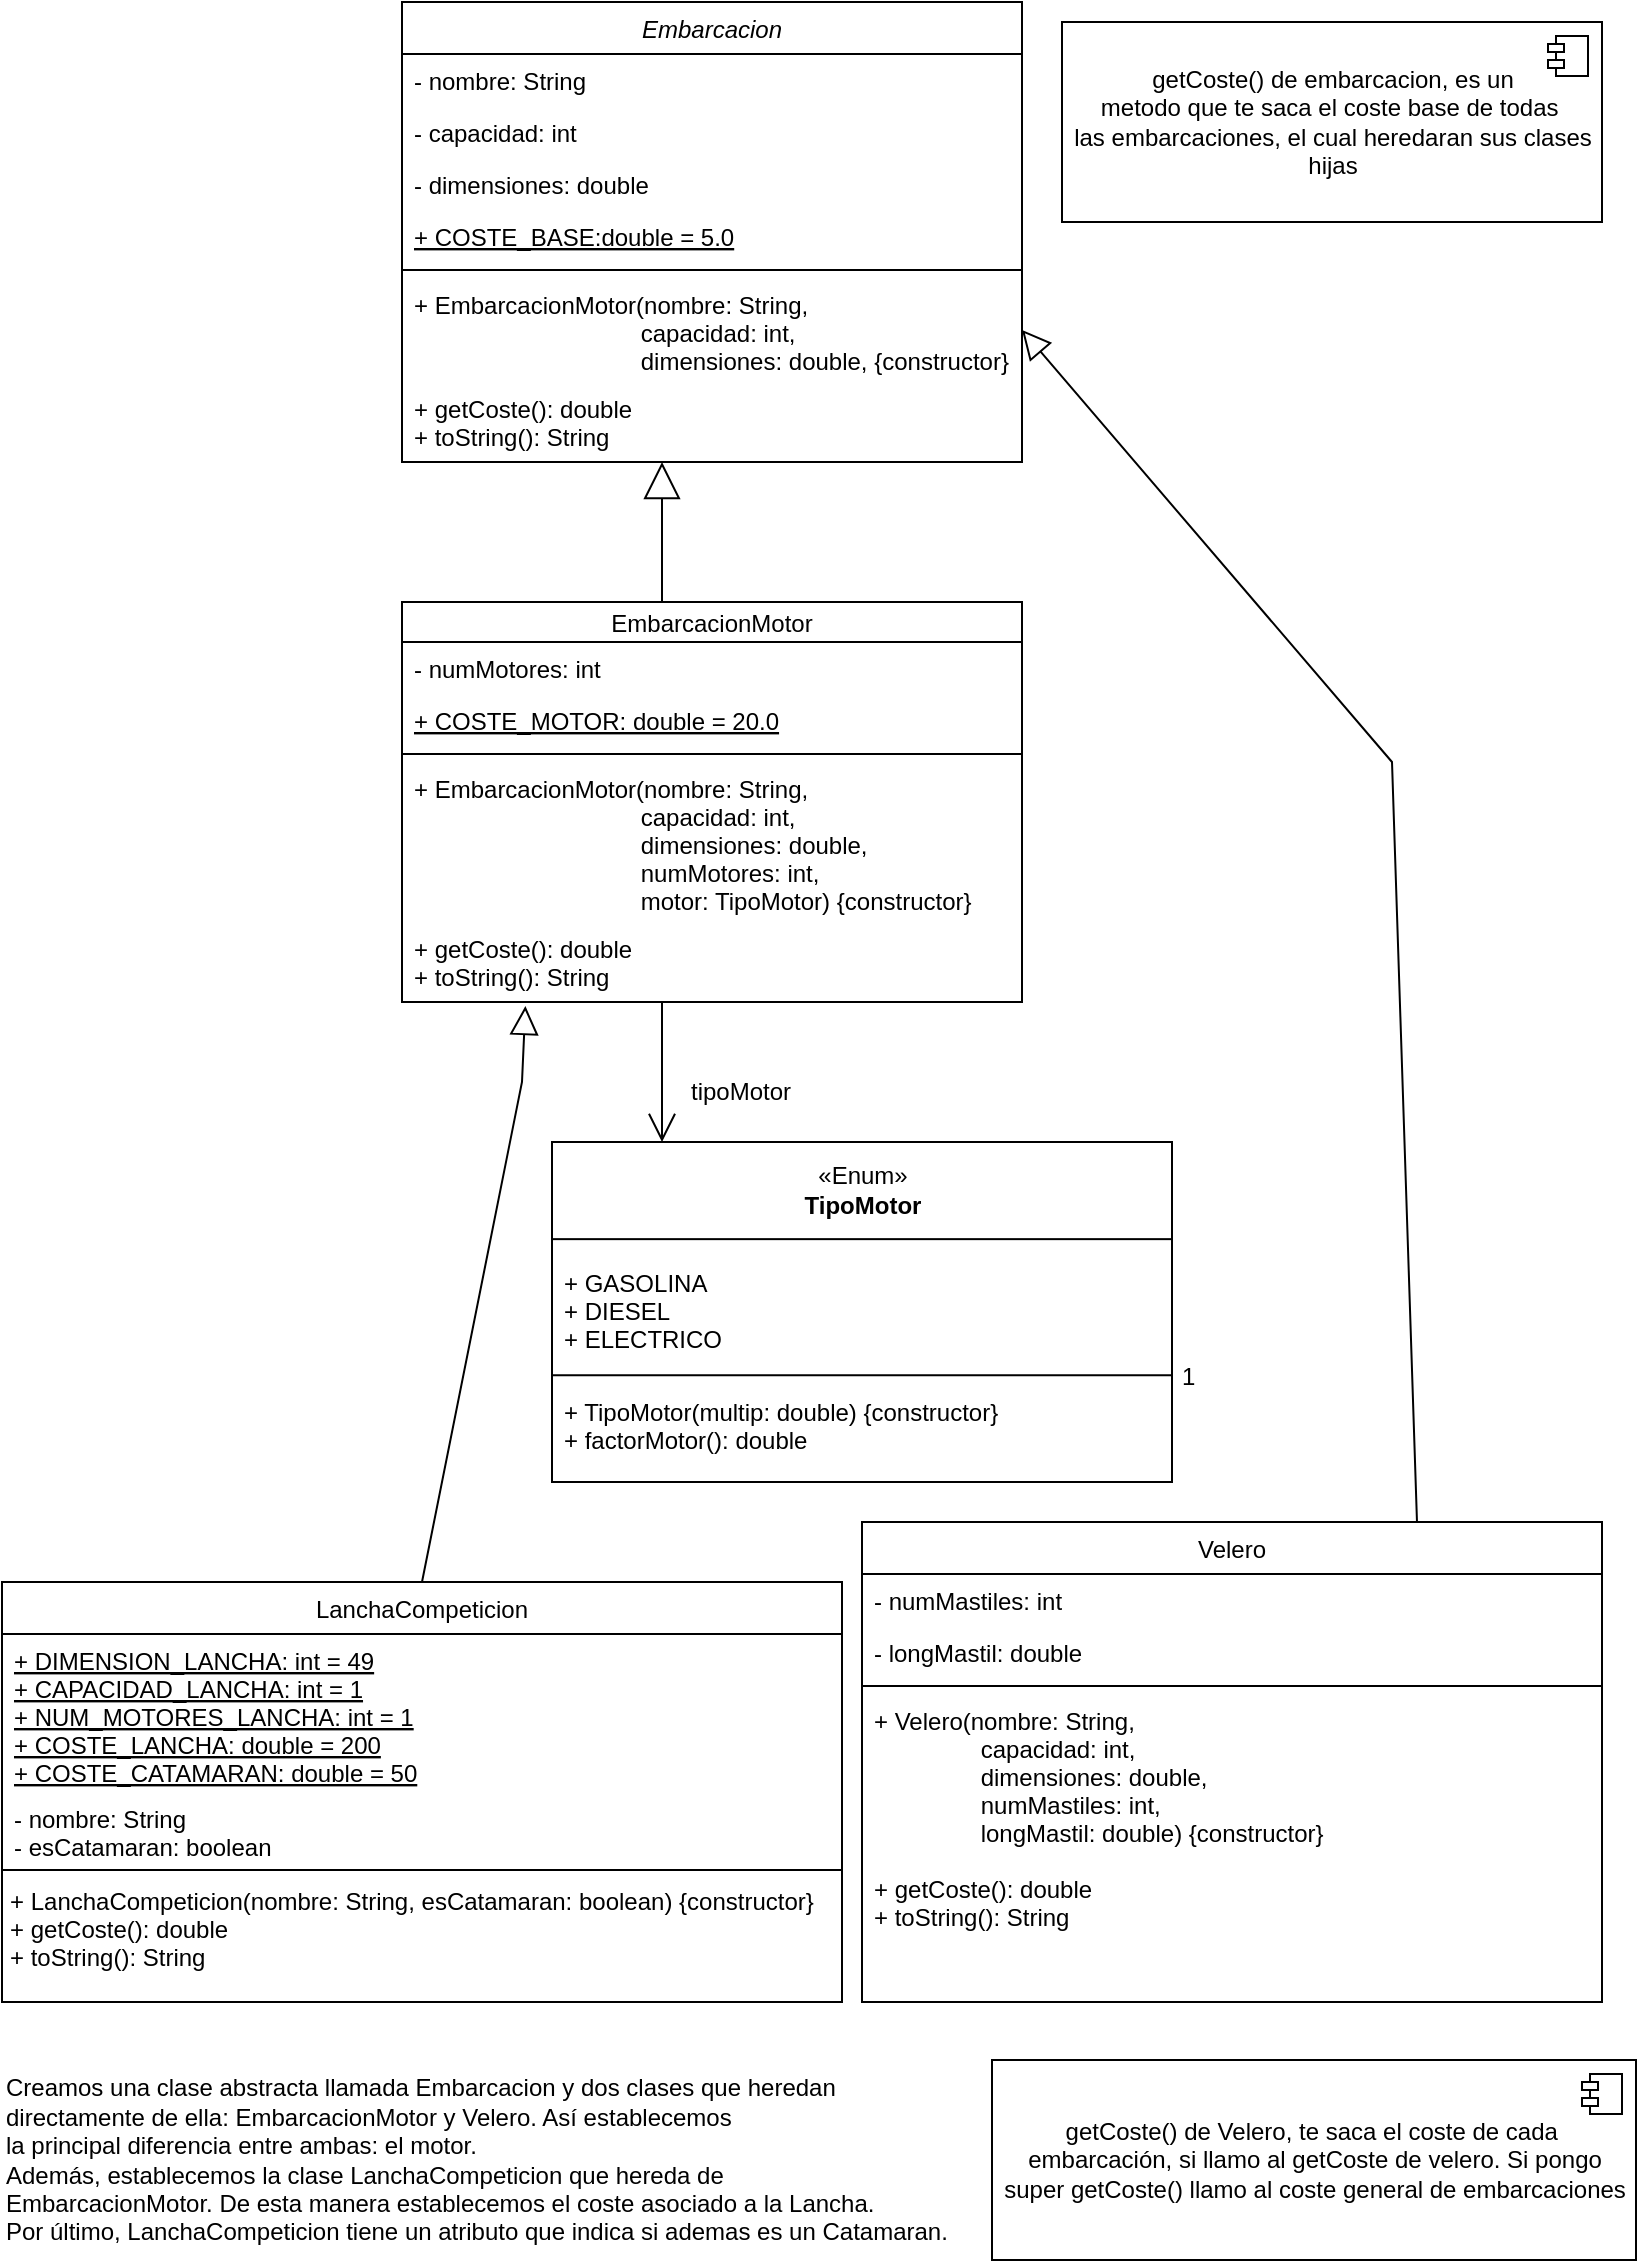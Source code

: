 <mxfile version="20.8.16" type="device"><diagram id="C5RBs43oDa-KdzZeNtuy" name="Page-1"><mxGraphModel dx="2390" dy="1470" grid="1" gridSize="10" guides="1" tooltips="1" connect="1" arrows="1" fold="1" page="1" pageScale="1" pageWidth="827" pageHeight="1169" background="#ffffff" math="0" shadow="0"><root><mxCell id="WIyWlLk6GJQsqaUBKTNV-0"/><mxCell id="WIyWlLk6GJQsqaUBKTNV-1" parent="WIyWlLk6GJQsqaUBKTNV-0"/><mxCell id="q1MAevqXNKdYAhjecv04-23" value="Embarcacion" style="swimlane;fontStyle=2;childLayout=stackLayout;horizontal=1;startSize=26;fillColor=none;horizontalStack=0;resizeParent=1;resizeParentMax=0;resizeLast=0;collapsible=1;marginBottom=0;" parent="WIyWlLk6GJQsqaUBKTNV-1" vertex="1"><mxGeometry x="205" y="20" width="310" height="230" as="geometry"><mxRectangle x="274" y="80" width="100" height="30" as="alternateBounds"/></mxGeometry></mxCell><mxCell id="q1MAevqXNKdYAhjecv04-24" value="- nombre: String" style="text;strokeColor=none;fillColor=none;align=left;verticalAlign=top;spacingLeft=4;spacingRight=4;overflow=hidden;rotatable=0;points=[[0,0.5],[1,0.5]];portConstraint=eastwest;" parent="q1MAevqXNKdYAhjecv04-23" vertex="1"><mxGeometry y="26" width="310" height="26" as="geometry"/></mxCell><mxCell id="q1MAevqXNKdYAhjecv04-32" value="- capacidad: int" style="text;strokeColor=none;fillColor=none;align=left;verticalAlign=top;spacingLeft=4;spacingRight=4;overflow=hidden;rotatable=0;points=[[0,0.5],[1,0.5]];portConstraint=eastwest;" parent="q1MAevqXNKdYAhjecv04-23" vertex="1"><mxGeometry y="52" width="310" height="26" as="geometry"/></mxCell><mxCell id="q1MAevqXNKdYAhjecv04-25" value="- dimensiones: double" style="text;strokeColor=none;fillColor=none;align=left;verticalAlign=top;spacingLeft=4;spacingRight=4;overflow=hidden;rotatable=0;points=[[0,0.5],[1,0.5]];portConstraint=eastwest;" parent="q1MAevqXNKdYAhjecv04-23" vertex="1"><mxGeometry y="78" width="310" height="26" as="geometry"/></mxCell><mxCell id="q1MAevqXNKdYAhjecv04-33" value="+ COSTE_BASE:double = 5.0" style="text;strokeColor=none;fillColor=none;align=left;verticalAlign=top;spacingLeft=4;spacingRight=4;overflow=hidden;rotatable=0;points=[[0,0.5],[1,0.5]];portConstraint=eastwest;fontStyle=4" parent="q1MAevqXNKdYAhjecv04-23" vertex="1"><mxGeometry y="104" width="310" height="26" as="geometry"/></mxCell><mxCell id="q1MAevqXNKdYAhjecv04-37" value="" style="line;strokeWidth=1;fillColor=none;align=left;verticalAlign=middle;spacingTop=-1;spacingLeft=3;spacingRight=3;rotatable=0;labelPosition=right;points=[];portConstraint=eastwest;strokeColor=inherit;" parent="q1MAevqXNKdYAhjecv04-23" vertex="1"><mxGeometry y="130" width="310" height="8" as="geometry"/></mxCell><mxCell id="q1MAevqXNKdYAhjecv04-26" value="+ EmbarcacionMotor(nombre: String,&#10;                                  capacidad: int, &#10;                                  dimensiones: double, {constructor}&#10; &#10;    " style="text;strokeColor=none;fillColor=none;align=left;verticalAlign=top;spacingLeft=4;spacingRight=4;overflow=hidden;rotatable=0;points=[[0,0.5],[1,0.5]];portConstraint=eastwest;" parent="q1MAevqXNKdYAhjecv04-23" vertex="1"><mxGeometry y="138" width="310" height="52" as="geometry"/></mxCell><mxCell id="q1MAevqXNKdYAhjecv04-41" value="+ getCoste(): double&#10;+ toString(): String&#10; &#10;    " style="text;strokeColor=none;fillColor=none;align=left;verticalAlign=top;spacingLeft=4;spacingRight=4;overflow=hidden;rotatable=0;points=[[0,0.5],[1,0.5]];portConstraint=eastwest;" parent="q1MAevqXNKdYAhjecv04-23" vertex="1"><mxGeometry y="190" width="310" height="40" as="geometry"/></mxCell><mxCell id="q1MAevqXNKdYAhjecv04-44" value="" style="endArrow=block;endSize=16;endFill=0;html=1;rounded=0;" parent="WIyWlLk6GJQsqaUBKTNV-1" edge="1"><mxGeometry x="-0.143" y="-30" width="160" relative="1" as="geometry"><mxPoint x="335" y="320" as="sourcePoint"/><mxPoint x="335" y="250" as="targetPoint"/><mxPoint as="offset"/></mxGeometry></mxCell><mxCell id="q1MAevqXNKdYAhjecv04-47" value="EmbarcacionMotor" style="swimlane;fontStyle=0;childLayout=stackLayout;horizontal=1;startSize=20;fillColor=none;horizontalStack=0;resizeParent=1;resizeParentMax=0;resizeLast=0;collapsible=1;marginBottom=0;" parent="WIyWlLk6GJQsqaUBKTNV-1" vertex="1"><mxGeometry x="205" y="320" width="310" height="200" as="geometry"/></mxCell><mxCell id="q1MAevqXNKdYAhjecv04-48" value="- numMotores: int" style="text;strokeColor=none;fillColor=none;align=left;verticalAlign=top;spacingLeft=4;spacingRight=4;overflow=hidden;rotatable=0;points=[[0,0.5],[1,0.5]];portConstraint=eastwest;" parent="q1MAevqXNKdYAhjecv04-47" vertex="1"><mxGeometry y="20" width="310" height="26" as="geometry"/></mxCell><mxCell id="q1MAevqXNKdYAhjecv04-52" value="+ COSTE_MOTOR: double = 20.0" style="text;strokeColor=none;fillColor=none;align=left;verticalAlign=top;spacingLeft=4;spacingRight=4;overflow=hidden;rotatable=0;points=[[0,0.5],[1,0.5]];portConstraint=eastwest;fontStyle=4" parent="q1MAevqXNKdYAhjecv04-47" vertex="1"><mxGeometry y="46" width="310" height="26" as="geometry"/></mxCell><mxCell id="q1MAevqXNKdYAhjecv04-58" value="" style="line;strokeWidth=1;fillColor=none;align=left;verticalAlign=middle;spacingTop=-1;spacingLeft=3;spacingRight=3;rotatable=0;labelPosition=right;points=[];portConstraint=eastwest;strokeColor=inherit;" parent="q1MAevqXNKdYAhjecv04-47" vertex="1"><mxGeometry y="72" width="310" height="8" as="geometry"/></mxCell><mxCell id="q1MAevqXNKdYAhjecv04-51" value="+ EmbarcacionMotor(nombre: String,&#10;                                  capacidad: int,&#10;                                  dimensiones: double,&#10;                                  numMotores: int,&#10;                                  motor: TipoMotor) {constructor}&#10; &#10;    " style="text;strokeColor=none;fillColor=none;align=left;verticalAlign=top;spacingLeft=4;spacingRight=4;overflow=hidden;rotatable=0;points=[[0,0.5],[1,0.5]];portConstraint=eastwest;fontStyle=0" parent="q1MAevqXNKdYAhjecv04-47" vertex="1"><mxGeometry y="80" width="310" height="80" as="geometry"/></mxCell><mxCell id="q1MAevqXNKdYAhjecv04-55" value="+ getCoste(): double&#10;+ toString(): String" style="text;strokeColor=none;fillColor=none;align=left;verticalAlign=top;spacingLeft=4;spacingRight=4;overflow=hidden;rotatable=0;points=[[0,0.5],[1,0.5]];portConstraint=eastwest;fontStyle=0" parent="q1MAevqXNKdYAhjecv04-47" vertex="1"><mxGeometry y="160" width="310" height="40" as="geometry"/></mxCell><mxCell id="q1MAevqXNKdYAhjecv04-62" value="tipoMotor" style="text;html=1;align=center;verticalAlign=middle;resizable=0;points=[];autosize=1;strokeColor=none;fillColor=none;" parent="WIyWlLk6GJQsqaUBKTNV-1" vertex="1"><mxGeometry x="339" y="550" width="70" height="30" as="geometry"/></mxCell><mxCell id="q1MAevqXNKdYAhjecv04-63" value="" style="endArrow=open;endFill=1;endSize=12;html=1;rounded=0;" parent="WIyWlLk6GJQsqaUBKTNV-1" edge="1"><mxGeometry width="160" relative="1" as="geometry"><mxPoint x="335" y="520" as="sourcePoint"/><mxPoint x="335" y="590" as="targetPoint"/></mxGeometry></mxCell><mxCell id="q1MAevqXNKdYAhjecv04-95" value="Velero" style="swimlane;fontStyle=0;childLayout=stackLayout;horizontal=1;startSize=26;fillColor=none;horizontalStack=0;resizeParent=1;resizeParentMax=0;resizeLast=0;collapsible=1;marginBottom=0;" parent="WIyWlLk6GJQsqaUBKTNV-1" vertex="1"><mxGeometry x="435" y="780" width="370" height="240" as="geometry"/></mxCell><mxCell id="q1MAevqXNKdYAhjecv04-96" value="- numMastiles: int" style="text;strokeColor=none;fillColor=none;align=left;verticalAlign=top;spacingLeft=4;spacingRight=4;overflow=hidden;rotatable=0;points=[[0,0.5],[1,0.5]];portConstraint=eastwest;" parent="q1MAevqXNKdYAhjecv04-95" vertex="1"><mxGeometry y="26" width="370" height="26" as="geometry"/></mxCell><mxCell id="q1MAevqXNKdYAhjecv04-105" value="- longMastil: double" style="text;strokeColor=none;fillColor=none;align=left;verticalAlign=top;spacingLeft=4;spacingRight=4;overflow=hidden;rotatable=0;points=[[0,0.5],[1,0.5]];portConstraint=eastwest;" parent="q1MAevqXNKdYAhjecv04-95" vertex="1"><mxGeometry y="52" width="370" height="26" as="geometry"/></mxCell><mxCell id="q1MAevqXNKdYAhjecv04-106" value="" style="line;strokeWidth=1;fillColor=none;align=left;verticalAlign=middle;spacingTop=-1;spacingLeft=3;spacingRight=3;rotatable=0;labelPosition=right;points=[];portConstraint=eastwest;strokeColor=inherit;" parent="q1MAevqXNKdYAhjecv04-95" vertex="1"><mxGeometry y="78" width="370" height="8" as="geometry"/></mxCell><mxCell id="q1MAevqXNKdYAhjecv04-97" value="+ Velero(nombre: String,&#10;                capacidad: int,&#10;                dimensiones: double,&#10;                numMastiles: int,&#10;                longMastil: double) {constructor}&#10;&#10;+ getCoste(): double&#10;+ toString(): String&#10;" style="text;strokeColor=none;fillColor=none;align=left;verticalAlign=top;spacingLeft=4;spacingRight=4;overflow=hidden;rotatable=0;points=[[0,0.5],[1,0.5]];portConstraint=eastwest;" parent="q1MAevqXNKdYAhjecv04-95" vertex="1"><mxGeometry y="86" width="370" height="154" as="geometry"/></mxCell><mxCell id="q1MAevqXNKdYAhjecv04-101" value="getCoste() de embarcacion, es un&lt;br&gt;metodo que te saca el coste base de todas&amp;nbsp;&lt;br&gt;las embarcaciones, el cual heredaran sus clases&lt;br&gt;hijas" style="html=1;dropTarget=0;" parent="WIyWlLk6GJQsqaUBKTNV-1" vertex="1"><mxGeometry x="535" y="30" width="270" height="100" as="geometry"/></mxCell><mxCell id="q1MAevqXNKdYAhjecv04-102" value="" style="shape=module;jettyWidth=8;jettyHeight=4;" parent="q1MAevqXNKdYAhjecv04-101" vertex="1"><mxGeometry x="1" width="20" height="20" relative="1" as="geometry"><mxPoint x="-27" y="7" as="offset"/></mxGeometry></mxCell><mxCell id="q1MAevqXNKdYAhjecv04-103" value="getCoste() de Velero, te saca el coste de cada&amp;nbsp;&lt;br&gt;embarcación, si llamo al getCoste de velero. Si pongo&lt;br&gt;super getCoste() llamo al coste general de embarcaciones&lt;br&gt;" style="html=1;dropTarget=0;" parent="WIyWlLk6GJQsqaUBKTNV-1" vertex="1"><mxGeometry x="500" y="1049" width="322" height="100" as="geometry"/></mxCell><mxCell id="q1MAevqXNKdYAhjecv04-104" value="" style="shape=module;jettyWidth=8;jettyHeight=4;" parent="q1MAevqXNKdYAhjecv04-103" vertex="1"><mxGeometry x="1" width="20" height="20" relative="1" as="geometry"><mxPoint x="-27" y="7" as="offset"/></mxGeometry></mxCell><mxCell id="zZiVZfYRH7BS637R1abA-0" value="LanchaCompeticion" style="swimlane;fontStyle=0;align=center;verticalAlign=top;childLayout=stackLayout;horizontal=1;startSize=26;horizontalStack=0;resizeParent=1;resizeParentMax=0;resizeLast=0;collapsible=1;marginBottom=0;" parent="WIyWlLk6GJQsqaUBKTNV-1" vertex="1"><mxGeometry x="5" y="810" width="420" height="210" as="geometry"/></mxCell><mxCell id="zZiVZfYRH7BS637R1abA-1" value="+ DIMENSION_LANCHA: int = 49&#10;+ CAPACIDAD_LANCHA: int = 1&#10;+ NUM_MOTORES_LANCHA: int = 1&#10;+ COSTE_LANCHA: double = 200&#10;+ COSTE_CATAMARAN: double = 50&#10;&#10;" style="text;strokeColor=none;fillColor=none;align=left;verticalAlign=top;spacingLeft=4;spacingRight=4;overflow=hidden;rotatable=0;points=[[0,0.5],[1,0.5]];portConstraint=eastwest;fontStyle=4;" parent="zZiVZfYRH7BS637R1abA-0" vertex="1"><mxGeometry y="26" width="420" height="84" as="geometry"/></mxCell><mxCell id="zZiVZfYRH7BS637R1abA-6" value="- nombre: String&#10;- esCatamaran: boolean" style="text;strokeColor=none;fillColor=none;align=left;verticalAlign=middle;rounded=0;spacingLeft=4;spacingRight=4;" parent="zZiVZfYRH7BS637R1abA-0" vertex="1"><mxGeometry y="110" width="420" height="30" as="geometry"/></mxCell><mxCell id="zZiVZfYRH7BS637R1abA-2" value="" style="line;strokeWidth=1;fillColor=none;align=left;verticalAlign=middle;spacingTop=-1;spacingLeft=3;spacingRight=3;rotatable=0;labelPosition=right;points=[];portConstraint=eastwest;strokeColor=inherit;" parent="zZiVZfYRH7BS637R1abA-0" vertex="1"><mxGeometry y="140" width="420" height="8" as="geometry"/></mxCell><mxCell id="zZiVZfYRH7BS637R1abA-3" value="+ LanchaCompeticion(nombre: String, esCatamaran: boolean) {constructor}&#10;+ getCoste(): double&#10;+ toString(): String" style="text;strokeColor=none;fillColor=none;align=left;verticalAlign=top;spacingLeft=4;spacingRight=4;overflow=hidden;rotatable=0;points=[[0,0.5],[1,0.5]];portConstraint=eastwest;spacing=0;" parent="zZiVZfYRH7BS637R1abA-0" vertex="1"><mxGeometry y="148" width="420" height="62" as="geometry"/></mxCell><mxCell id="zZiVZfYRH7BS637R1abA-4" value="" style="endArrow=block;endFill=0;endSize=12;html=1;rounded=0;entryX=0.199;entryY=1.05;entryDx=0;entryDy=0;entryPerimeter=0;exitX=0.5;exitY=0;exitDx=0;exitDy=0;" parent="WIyWlLk6GJQsqaUBKTNV-1" source="zZiVZfYRH7BS637R1abA-0" target="q1MAevqXNKdYAhjecv04-55" edge="1"><mxGeometry width="160" relative="1" as="geometry"><mxPoint x="25" y="700" as="sourcePoint"/><mxPoint x="185" y="700" as="targetPoint"/><Array as="points"><mxPoint x="265" y="560"/></Array></mxGeometry></mxCell><mxCell id="zZiVZfYRH7BS637R1abA-5" value="" style="group" parent="WIyWlLk6GJQsqaUBKTNV-1" vertex="1" connectable="0"><mxGeometry x="280" y="590" width="310" height="170" as="geometry"/></mxCell><mxCell id="q1MAevqXNKdYAhjecv04-68" value="«Enum»&lt;br&gt;&lt;b&gt;TipoMotor&lt;/b&gt;" style="html=1;" parent="zZiVZfYRH7BS637R1abA-5" vertex="1"><mxGeometry width="310" height="60.714" as="geometry"/></mxCell><mxCell id="q1MAevqXNKdYAhjecv04-70" value="«Enum»&lt;br&gt;&lt;b&gt;TipoMotor&lt;/b&gt;" style="html=1;" parent="zZiVZfYRH7BS637R1abA-5" vertex="1"><mxGeometry width="310" height="60.714" as="geometry"/></mxCell><mxCell id="q1MAevqXNKdYAhjecv04-71" value="" style="html=1;" parent="zZiVZfYRH7BS637R1abA-5" vertex="1"><mxGeometry width="310" height="170" as="geometry"/></mxCell><mxCell id="q1MAevqXNKdYAhjecv04-73" value="«Enum»&lt;br&gt;&lt;b&gt;TipoMotor&lt;/b&gt;" style="html=1;" parent="zZiVZfYRH7BS637R1abA-5" vertex="1"><mxGeometry width="310" height="48.571" as="geometry"/></mxCell><mxCell id="q1MAevqXNKdYAhjecv04-75" value="+ GASOLINA &#10;+ DIESEL &#10;+ ELECTRICO&#10;" style="text;strokeColor=none;fillColor=none;align=left;verticalAlign=top;spacingLeft=4;spacingRight=4;overflow=hidden;rotatable=0;points=[[0,0.5],[1,0.5]];portConstraint=eastwest;" parent="zZiVZfYRH7BS637R1abA-5" vertex="1"><mxGeometry y="57.071" width="100" height="64.357" as="geometry"/></mxCell><mxCell id="q1MAevqXNKdYAhjecv04-76" value="1" style="line;strokeWidth=1;fillColor=none;align=left;verticalAlign=middle;spacingTop=0;spacingLeft=3;spacingRight=3;rotatable=0;labelPosition=right;points=[];portConstraint=eastwest;strokeColor=default;" parent="zZiVZfYRH7BS637R1abA-5" vertex="1"><mxGeometry y="111.719" width="310" height="9.714" as="geometry"/></mxCell><mxCell id="q1MAevqXNKdYAhjecv04-77" value="+ TipoMotor(multip: double) {constructor}&#10;+ factorMotor(): double" style="text;strokeColor=none;fillColor=none;align=left;verticalAlign=top;spacingLeft=4;spacingRight=4;overflow=hidden;rotatable=0;points=[[0,0.5],[1,0.5]];portConstraint=eastwest;" parent="zZiVZfYRH7BS637R1abA-5" vertex="1"><mxGeometry y="121.43" width="290" height="48.57" as="geometry"/></mxCell><mxCell id="dsCTyms_mLwwyHpQ-kBr-0" value="Creamos una clase abstracta llamada Embarcacion y dos clases que heredan&lt;br style=&quot;font-size: 12px;&quot;&gt;directamente de ella: EmbarcacionMotor y Velero. Así establecemos&lt;br style=&quot;font-size: 12px;&quot;&gt;la principal diferencia entre ambas: el motor.&lt;br style=&quot;font-size: 12px;&quot;&gt;Además, establecemos la clase LanchaCompeticion que hereda de&amp;nbsp;&lt;br style=&quot;font-size: 12px;&quot;&gt;EmbarcacionMotor. De esta manera establecemos el coste asociado a la Lancha.&lt;br style=&quot;font-size: 12px;&quot;&gt;Por último, LanchaCompeticion tiene un atributo que indica si ademas es un Catamaran." style="text;html=1;align=left;verticalAlign=middle;resizable=0;points=[];autosize=1;strokeColor=none;fillColor=none;fontSize=12;" parent="WIyWlLk6GJQsqaUBKTNV-1" vertex="1"><mxGeometry x="5" y="1049" width="490" height="100" as="geometry"/></mxCell><mxCell id="dsCTyms_mLwwyHpQ-kBr-1" value="" style="endArrow=block;endFill=0;endSize=12;html=1;rounded=0;entryX=1;entryY=0.5;entryDx=0;entryDy=0;exitX=0.75;exitY=0;exitDx=0;exitDy=0;" parent="WIyWlLk6GJQsqaUBKTNV-1" source="q1MAevqXNKdYAhjecv04-95" target="q1MAevqXNKdYAhjecv04-26" edge="1"><mxGeometry width="160" relative="1" as="geometry"><mxPoint x="610" y="480" as="sourcePoint"/><mxPoint x="770" y="480" as="targetPoint"/><Array as="points"><mxPoint x="700" y="400"/></Array></mxGeometry></mxCell></root></mxGraphModel></diagram></mxfile>